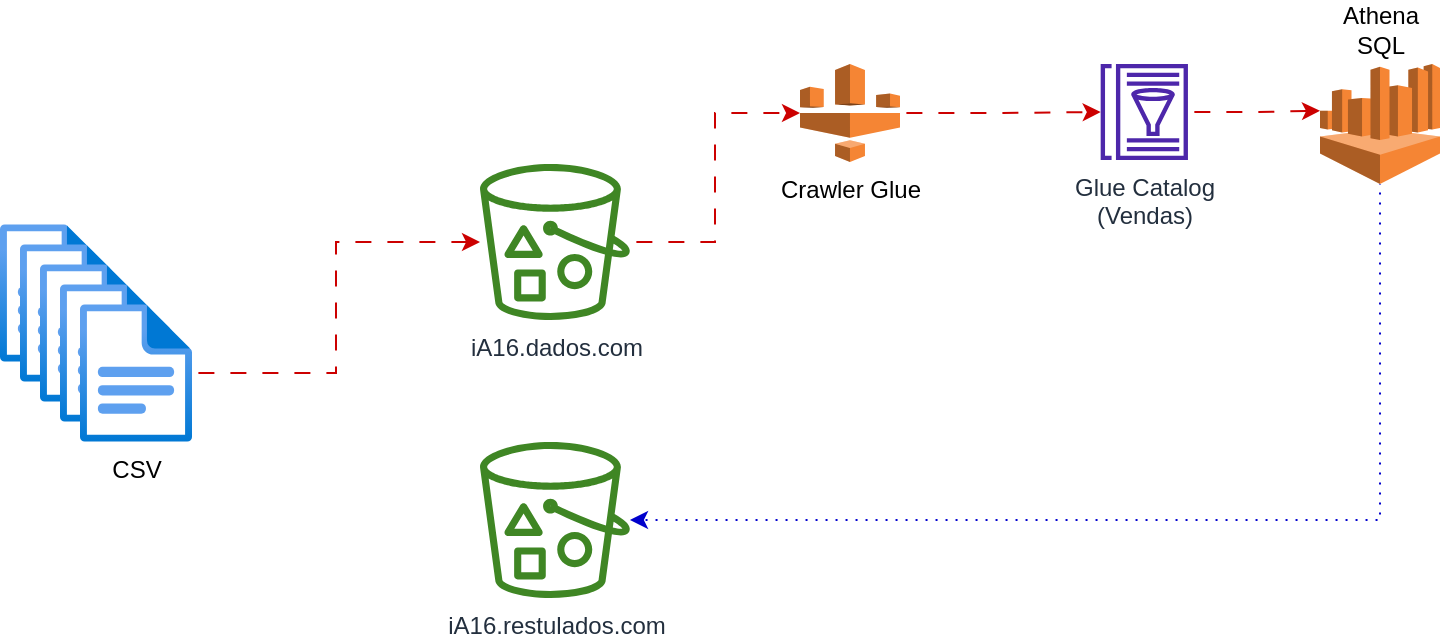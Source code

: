 <mxfile version="20.6.2" type="device"><diagram id="0GakOl2kybwoKKzUCysP" name="Página-1"><mxGraphModel dx="946" dy="627" grid="1" gridSize="10" guides="1" tooltips="1" connect="1" arrows="1" fold="1" page="1" pageScale="1" pageWidth="1169" pageHeight="827" math="0" shadow="0"><root><mxCell id="0"/><mxCell id="1" parent="0"/><mxCell id="4BnABPnOxro4JAGeJG58-6" value="" style="group" vertex="1" connectable="0" parent="1"><mxGeometry x="50" y="180" width="96" height="109" as="geometry"/></mxCell><mxCell id="4BnABPnOxro4JAGeJG58-1" value="" style="aspect=fixed;html=1;points=[];align=center;image;fontSize=12;image=img/lib/azure2/general/File.svg;" vertex="1" parent="4BnABPnOxro4JAGeJG58-6"><mxGeometry width="56.0" height="69" as="geometry"/></mxCell><mxCell id="4BnABPnOxro4JAGeJG58-2" value="" style="aspect=fixed;html=1;points=[];align=center;image;fontSize=12;image=img/lib/azure2/general/File.svg;" vertex="1" parent="4BnABPnOxro4JAGeJG58-6"><mxGeometry x="10" y="10" width="56.0" height="69" as="geometry"/></mxCell><mxCell id="4BnABPnOxro4JAGeJG58-3" value="" style="aspect=fixed;html=1;points=[];align=center;image;fontSize=12;image=img/lib/azure2/general/File.svg;" vertex="1" parent="4BnABPnOxro4JAGeJG58-6"><mxGeometry x="20" y="20" width="56.0" height="69" as="geometry"/></mxCell><mxCell id="4BnABPnOxro4JAGeJG58-4" value="" style="aspect=fixed;html=1;points=[];align=center;image;fontSize=12;image=img/lib/azure2/general/File.svg;" vertex="1" parent="4BnABPnOxro4JAGeJG58-6"><mxGeometry x="30" y="30" width="56.0" height="69" as="geometry"/></mxCell><mxCell id="4BnABPnOxro4JAGeJG58-5" value="CSV" style="aspect=fixed;html=1;points=[];align=center;image;fontSize=12;image=img/lib/azure2/general/File.svg;imageBackground=none;" vertex="1" parent="4BnABPnOxro4JAGeJG58-6"><mxGeometry x="40" y="40" width="56.0" height="69" as="geometry"/></mxCell><mxCell id="4BnABPnOxro4JAGeJG58-11" style="edgeStyle=orthogonalEdgeStyle;rounded=0;orthogonalLoop=1;jettySize=auto;html=1;entryX=0;entryY=0.5;entryDx=0;entryDy=0;entryPerimeter=0;flowAnimation=1;strokeColor=#CC0000;" edge="1" parent="1" source="4BnABPnOxro4JAGeJG58-7" target="4BnABPnOxro4JAGeJG58-9"><mxGeometry relative="1" as="geometry"/></mxCell><mxCell id="4BnABPnOxro4JAGeJG58-7" value="iA16.dados.com" style="sketch=0;outlineConnect=0;fontColor=#232F3E;gradientColor=none;fillColor=#3F8624;strokeColor=none;dashed=0;verticalLabelPosition=bottom;verticalAlign=top;align=center;html=1;fontSize=12;fontStyle=0;aspect=fixed;pointerEvents=1;shape=mxgraph.aws4.bucket_with_objects;" vertex="1" parent="1"><mxGeometry x="290" y="150" width="75" height="78" as="geometry"/></mxCell><mxCell id="4BnABPnOxro4JAGeJG58-8" value="iA16.restulados.com" style="sketch=0;outlineConnect=0;fontColor=#232F3E;gradientColor=none;fillColor=#3F8624;strokeColor=none;dashed=0;verticalLabelPosition=bottom;verticalAlign=top;align=center;html=1;fontSize=12;fontStyle=0;aspect=fixed;pointerEvents=1;shape=mxgraph.aws4.bucket_with_objects;" vertex="1" parent="1"><mxGeometry x="290" y="289" width="75" height="78" as="geometry"/></mxCell><mxCell id="4BnABPnOxro4JAGeJG58-13" style="edgeStyle=orthogonalEdgeStyle;rounded=0;orthogonalLoop=1;jettySize=auto;html=1;flowAnimation=1;strokeColor=#CC0000;" edge="1" parent="1" source="4BnABPnOxro4JAGeJG58-9" target="4BnABPnOxro4JAGeJG58-12"><mxGeometry relative="1" as="geometry"/></mxCell><mxCell id="4BnABPnOxro4JAGeJG58-9" value="Crawler Glue" style="outlineConnect=0;dashed=0;verticalLabelPosition=bottom;verticalAlign=top;align=center;html=1;shape=mxgraph.aws3.glue;fillColor=#F58534;gradientColor=none;" vertex="1" parent="1"><mxGeometry x="450" y="100" width="50" height="49" as="geometry"/></mxCell><mxCell id="4BnABPnOxro4JAGeJG58-10" style="edgeStyle=orthogonalEdgeStyle;rounded=0;orthogonalLoop=1;jettySize=auto;html=1;flowAnimation=1;strokeColor=#CC0000;" edge="1" parent="1" source="4BnABPnOxro4JAGeJG58-5" target="4BnABPnOxro4JAGeJG58-7"><mxGeometry relative="1" as="geometry"/></mxCell><mxCell id="4BnABPnOxro4JAGeJG58-15" style="edgeStyle=orthogonalEdgeStyle;rounded=0;orthogonalLoop=1;jettySize=auto;html=1;entryX=0;entryY=0.39;entryDx=0;entryDy=0;entryPerimeter=0;flowAnimation=1;strokeColor=#CC0000;" edge="1" parent="1" source="4BnABPnOxro4JAGeJG58-12" target="4BnABPnOxro4JAGeJG58-14"><mxGeometry relative="1" as="geometry"/></mxCell><mxCell id="4BnABPnOxro4JAGeJG58-12" value="Glue Catalog&lt;br&gt;(Vendas)" style="sketch=0;outlineConnect=0;fontColor=#232F3E;gradientColor=none;fillColor=#4D27AA;strokeColor=none;dashed=0;verticalLabelPosition=bottom;verticalAlign=top;align=center;html=1;fontSize=12;fontStyle=0;aspect=fixed;pointerEvents=1;shape=mxgraph.aws4.glue_data_catalog;" vertex="1" parent="1"><mxGeometry x="600" y="100" width="44.31" height="48" as="geometry"/></mxCell><mxCell id="4BnABPnOxro4JAGeJG58-16" style="edgeStyle=orthogonalEdgeStyle;rounded=0;orthogonalLoop=1;jettySize=auto;html=1;flowAnimation=1;strokeColor=#0000CC;dashed=1;dashPattern=1 4;" edge="1" parent="1" source="4BnABPnOxro4JAGeJG58-14" target="4BnABPnOxro4JAGeJG58-8"><mxGeometry relative="1" as="geometry"><Array as="points"><mxPoint x="740" y="328"/></Array></mxGeometry></mxCell><mxCell id="4BnABPnOxro4JAGeJG58-14" value="Athena&lt;br&gt;SQL" style="outlineConnect=0;dashed=0;verticalLabelPosition=top;verticalAlign=bottom;align=center;html=1;shape=mxgraph.aws3.athena;fillColor=#F58534;gradientColor=none;labelPosition=center;" vertex="1" parent="1"><mxGeometry x="710" y="100" width="60" height="60" as="geometry"/></mxCell></root></mxGraphModel></diagram></mxfile>